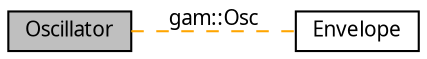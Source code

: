 digraph "Oscillator"
{
  bgcolor="transparent";
  edge [fontname="FreeSans.ttf",fontsize="10",labelfontname="FreeSans.ttf",labelfontsize="10"];
  node [fontname="FreeSans.ttf",fontsize="10",shape=box];
  rankdir=LR;
  Node1 [label="Oscillator",height=0.2,width=0.4,color="black", fillcolor="grey75", style="filled", fontcolor="black",tooltip="Periodic waveforms to be used as sound or modulation sources."];
  Node2 [label="Envelope",height=0.2,width=0.4,color="black",URL="$group___envelope.html",tooltip="Non-periodic, slowly varying modulation sources."];
  Node1->Node2 [shape=plaintext, label="gam::Osc", color="orange", dir="none", style="dashed"];
}
